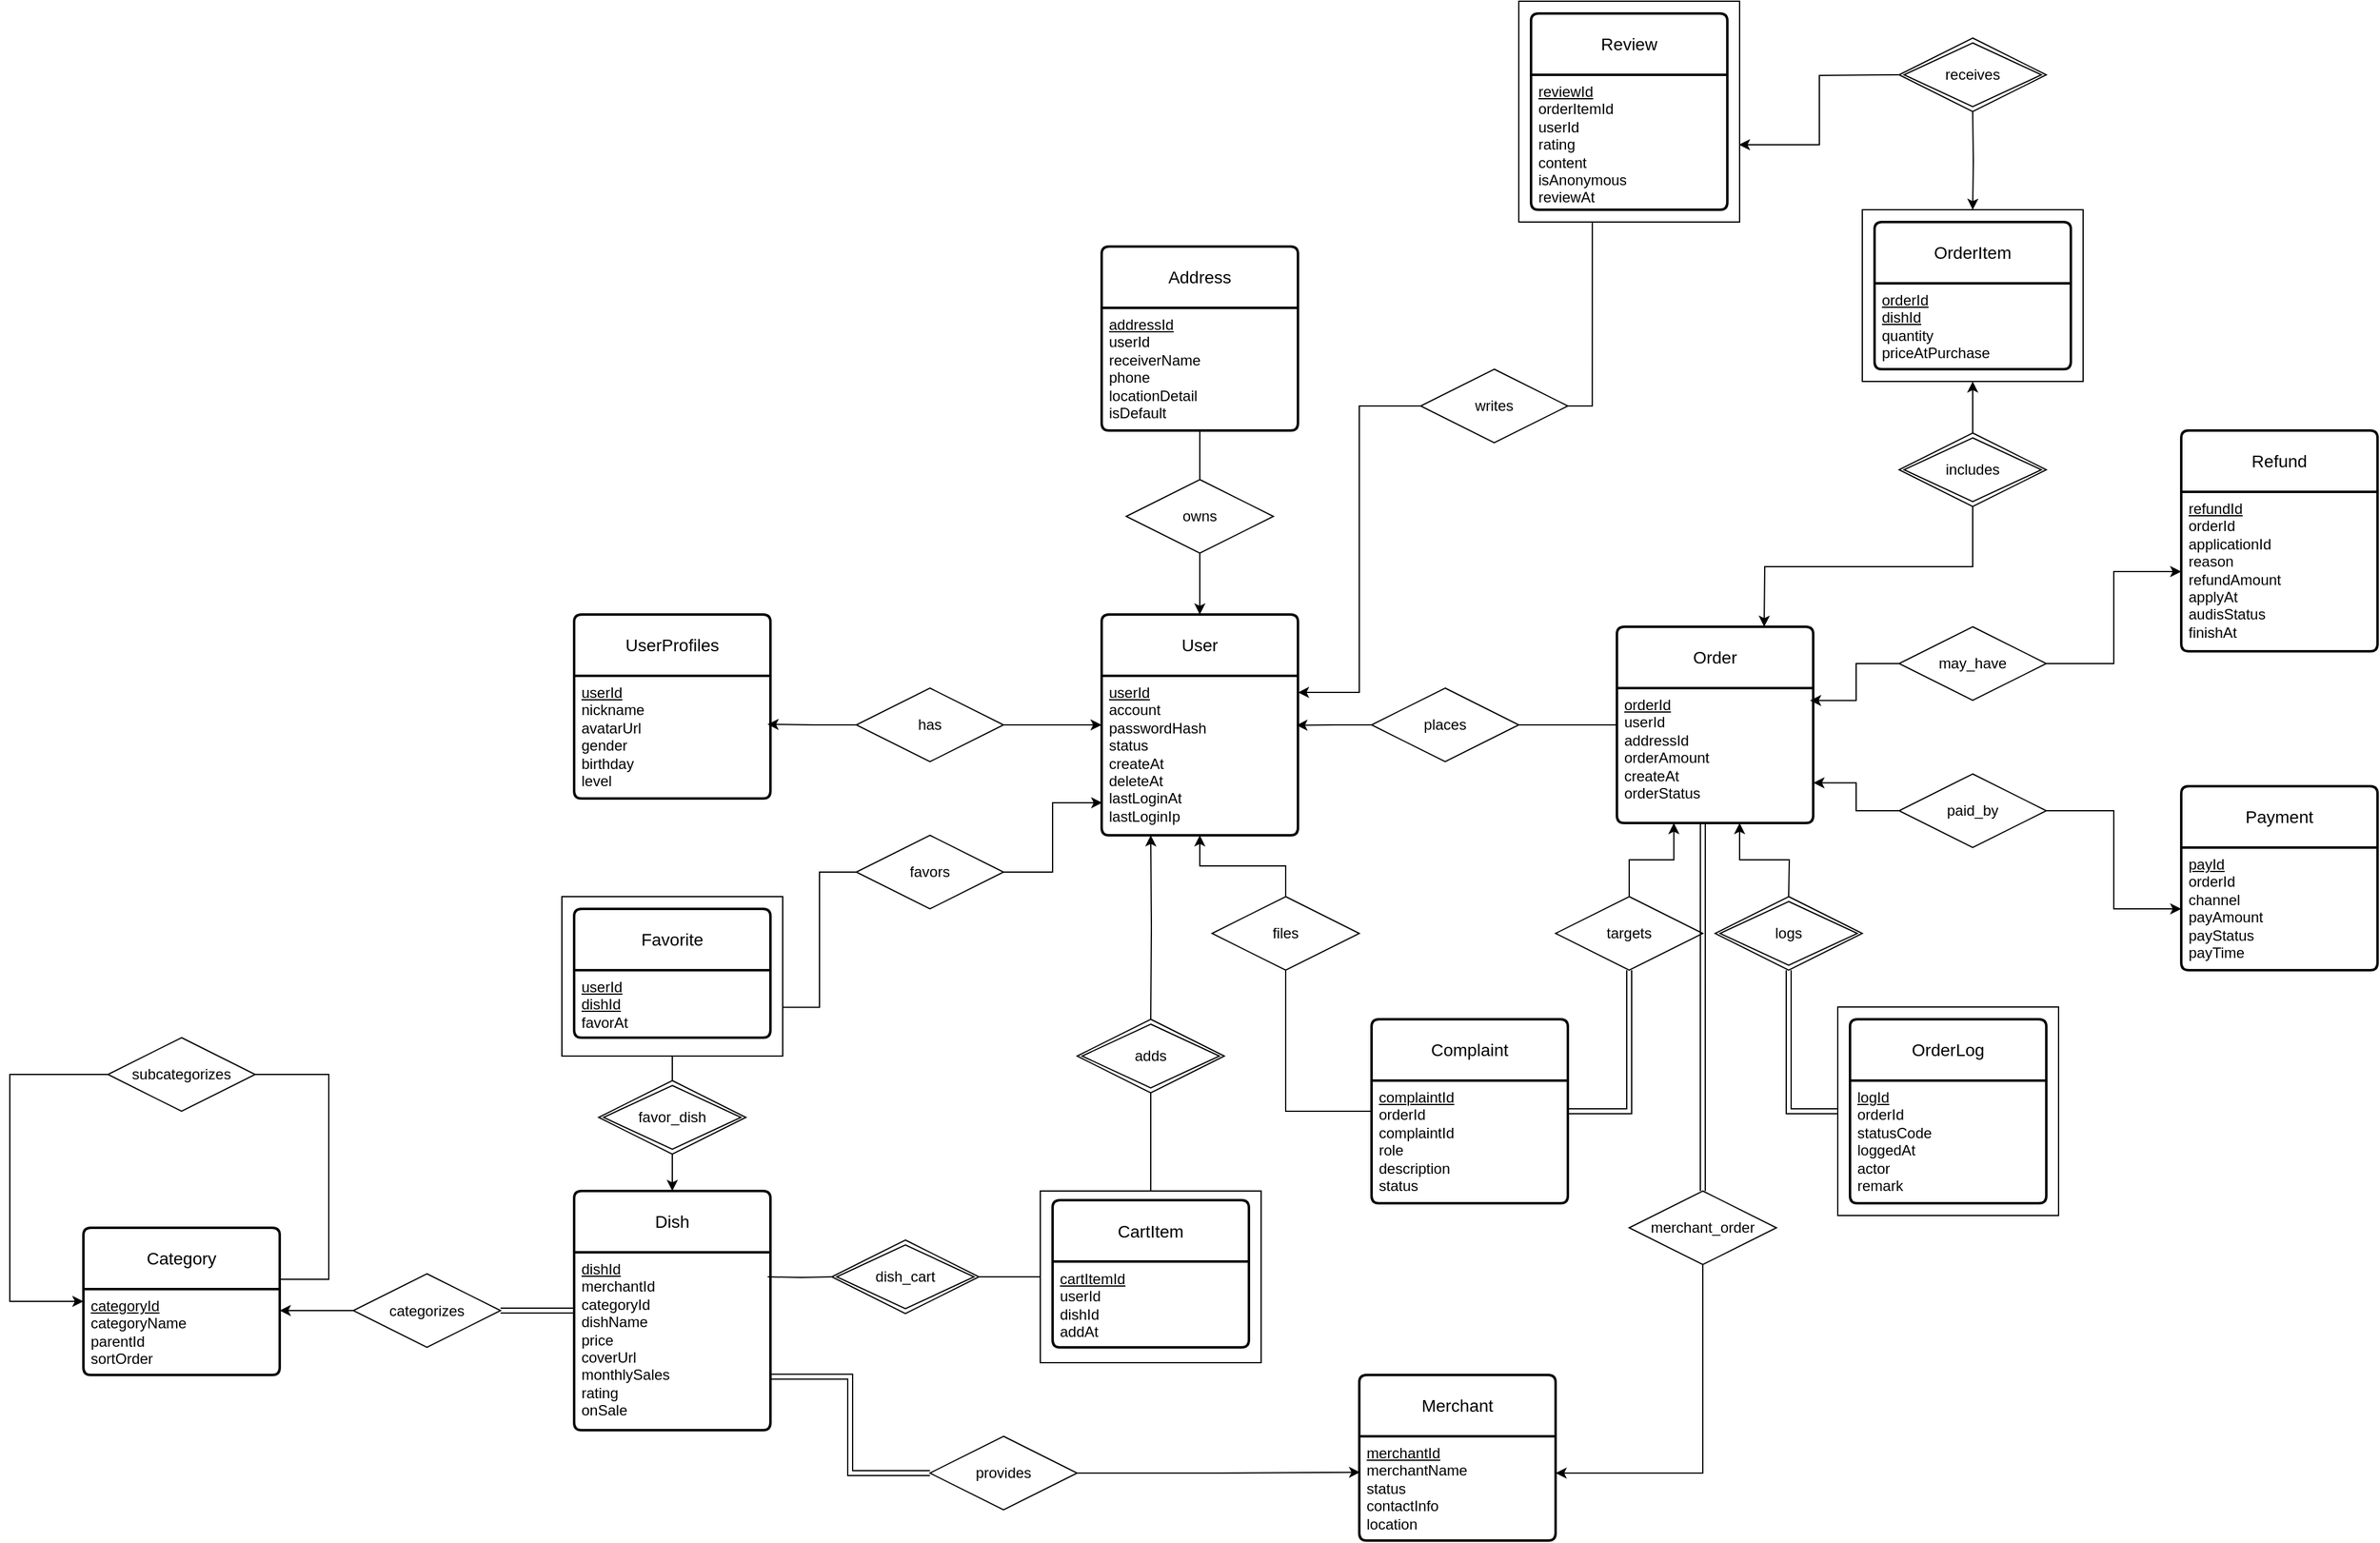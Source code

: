 <mxfile version="27.0.6">
  <diagram name="第 1 页" id="5JOIRXoUoZJOksVrDLwO">
    <mxGraphModel dx="3104" dy="1280" grid="1" gridSize="10" guides="1" tooltips="1" connect="1" arrows="1" fold="1" page="0" pageScale="1" pageWidth="827" pageHeight="1169" math="0" shadow="0">
      <root>
        <mxCell id="0" />
        <mxCell id="1" parent="0" />
        <mxCell id="tz-ymDiK2UQEO57E_Tiu-149" value="" style="rounded=0;whiteSpace=wrap;html=1;" vertex="1" parent="1">
          <mxGeometry x="280" y="330" width="180" height="180" as="geometry" />
        </mxCell>
        <mxCell id="tz-ymDiK2UQEO57E_Tiu-147" value="" style="rounded=0;whiteSpace=wrap;html=1;" vertex="1" parent="1">
          <mxGeometry x="540" y="1150" width="180" height="170" as="geometry" />
        </mxCell>
        <mxCell id="tz-ymDiK2UQEO57E_Tiu-143" value="" style="rounded=0;whiteSpace=wrap;html=1;" vertex="1" parent="1">
          <mxGeometry x="-110" y="1300" width="180" height="140" as="geometry" />
        </mxCell>
        <mxCell id="tz-ymDiK2UQEO57E_Tiu-141" value="" style="rounded=0;whiteSpace=wrap;html=1;" vertex="1" parent="1">
          <mxGeometry x="-500" y="1060" width="180" height="130" as="geometry" />
        </mxCell>
        <mxCell id="tz-ymDiK2UQEO57E_Tiu-100" value="" style="rounded=0;whiteSpace=wrap;html=1;" vertex="1" parent="1">
          <mxGeometry x="560" y="500" width="180" height="140" as="geometry" />
        </mxCell>
        <mxCell id="tz-ymDiK2UQEO57E_Tiu-1" value="User" style="swimlane;childLayout=stackLayout;horizontal=1;startSize=50;horizontalStack=0;rounded=1;fontSize=14;fontStyle=0;strokeWidth=2;resizeParent=0;resizeLast=1;shadow=0;dashed=0;align=center;arcSize=4;whiteSpace=wrap;html=1;" vertex="1" parent="1">
          <mxGeometry x="-60" y="830" width="160" height="180" as="geometry" />
        </mxCell>
        <mxCell id="tz-ymDiK2UQEO57E_Tiu-2" value="&lt;u&gt;userId&lt;/u&gt;&lt;div&gt;account&lt;/div&gt;&lt;div&gt;passwordHash&lt;/div&gt;&lt;div&gt;status&lt;/div&gt;&lt;div&gt;createAt&lt;/div&gt;&lt;div&gt;deleteAt&lt;/div&gt;&lt;div&gt;lastLoginAt&lt;/div&gt;&lt;div&gt;lastLoginIp&lt;/div&gt;" style="align=left;strokeColor=none;fillColor=none;spacingLeft=4;spacingRight=4;fontSize=12;verticalAlign=top;resizable=0;rotatable=0;part=1;html=1;whiteSpace=wrap;" vertex="1" parent="tz-ymDiK2UQEO57E_Tiu-1">
          <mxGeometry y="50" width="160" height="130" as="geometry" />
        </mxCell>
        <mxCell id="tz-ymDiK2UQEO57E_Tiu-12" value="UserProfiles" style="swimlane;childLayout=stackLayout;horizontal=1;startSize=50;horizontalStack=0;rounded=1;fontSize=14;fontStyle=0;strokeWidth=2;resizeParent=0;resizeLast=1;shadow=0;dashed=0;align=center;arcSize=4;whiteSpace=wrap;html=1;" vertex="1" parent="1">
          <mxGeometry x="-490" y="830" width="160" height="150" as="geometry" />
        </mxCell>
        <mxCell id="tz-ymDiK2UQEO57E_Tiu-13" value="&lt;u&gt;userId&lt;/u&gt;&lt;div&gt;nickname&lt;/div&gt;&lt;div&gt;avatarUrl&lt;/div&gt;&lt;div&gt;gender&lt;/div&gt;&lt;div&gt;birthday&lt;/div&gt;&lt;div&gt;level&lt;/div&gt;" style="align=left;strokeColor=none;fillColor=none;spacingLeft=4;spacingRight=4;fontSize=12;verticalAlign=top;resizable=0;rotatable=0;part=1;html=1;whiteSpace=wrap;" vertex="1" parent="tz-ymDiK2UQEO57E_Tiu-12">
          <mxGeometry y="50" width="160" height="100" as="geometry" />
        </mxCell>
        <mxCell id="tz-ymDiK2UQEO57E_Tiu-56" style="edgeStyle=orthogonalEdgeStyle;rounded=0;orthogonalLoop=1;jettySize=auto;html=1;exitX=1;exitY=0.5;exitDx=0;exitDy=0;entryX=0;entryY=0.5;entryDx=0;entryDy=0;" edge="1" parent="1" source="tz-ymDiK2UQEO57E_Tiu-14" target="tz-ymDiK2UQEO57E_Tiu-1">
          <mxGeometry relative="1" as="geometry" />
        </mxCell>
        <mxCell id="tz-ymDiK2UQEO57E_Tiu-14" value="has" style="shape=rhombus;perimeter=rhombusPerimeter;whiteSpace=wrap;html=1;align=center;" vertex="1" parent="1">
          <mxGeometry x="-260" y="890" width="120" height="60" as="geometry" />
        </mxCell>
        <mxCell id="tz-ymDiK2UQEO57E_Tiu-16" value="Address" style="swimlane;childLayout=stackLayout;horizontal=1;startSize=50;horizontalStack=0;rounded=1;fontSize=14;fontStyle=0;strokeWidth=2;resizeParent=0;resizeLast=1;shadow=0;dashed=0;align=center;arcSize=4;whiteSpace=wrap;html=1;" vertex="1" parent="1">
          <mxGeometry x="-60" y="530" width="160" height="150" as="geometry" />
        </mxCell>
        <mxCell id="tz-ymDiK2UQEO57E_Tiu-17" value="&lt;u&gt;addressId&lt;/u&gt;&lt;div&gt;userId&lt;/div&gt;&lt;div&gt;receiverName&lt;/div&gt;&lt;div&gt;phone&lt;/div&gt;&lt;div&gt;locationDetail&lt;/div&gt;&lt;div&gt;isDefault&lt;/div&gt;" style="align=left;strokeColor=none;fillColor=none;spacingLeft=4;spacingRight=4;fontSize=12;verticalAlign=top;resizable=0;rotatable=0;part=1;html=1;whiteSpace=wrap;" vertex="1" parent="tz-ymDiK2UQEO57E_Tiu-16">
          <mxGeometry y="50" width="160" height="100" as="geometry" />
        </mxCell>
        <mxCell id="tz-ymDiK2UQEO57E_Tiu-18" value="Merchant" style="swimlane;childLayout=stackLayout;horizontal=1;startSize=50;horizontalStack=0;rounded=1;fontSize=14;fontStyle=0;strokeWidth=2;resizeParent=0;resizeLast=1;shadow=0;dashed=0;align=center;arcSize=4;whiteSpace=wrap;html=1;" vertex="1" parent="1">
          <mxGeometry x="150" y="1450" width="160" height="135" as="geometry" />
        </mxCell>
        <mxCell id="tz-ymDiK2UQEO57E_Tiu-19" value="&lt;u&gt;merchantId&lt;/u&gt;&lt;div&gt;merchantName&lt;/div&gt;&lt;div&gt;status&lt;/div&gt;&lt;div&gt;contactInfo&lt;/div&gt;&lt;div&gt;location&lt;/div&gt;" style="align=left;strokeColor=none;fillColor=none;spacingLeft=4;spacingRight=4;fontSize=12;verticalAlign=top;resizable=0;rotatable=0;part=1;html=1;whiteSpace=wrap;" vertex="1" parent="tz-ymDiK2UQEO57E_Tiu-18">
          <mxGeometry y="50" width="160" height="85" as="geometry" />
        </mxCell>
        <mxCell id="tz-ymDiK2UQEO57E_Tiu-26" value="Category" style="swimlane;childLayout=stackLayout;horizontal=1;startSize=50;horizontalStack=0;rounded=1;fontSize=14;fontStyle=0;strokeWidth=2;resizeParent=0;resizeLast=1;shadow=0;dashed=0;align=center;arcSize=4;whiteSpace=wrap;html=1;" vertex="1" parent="1">
          <mxGeometry x="-890" y="1330" width="160" height="120" as="geometry" />
        </mxCell>
        <mxCell id="tz-ymDiK2UQEO57E_Tiu-27" value="&lt;u&gt;categoryId&lt;/u&gt;&lt;div&gt;categoryName&lt;/div&gt;&lt;div&gt;parentId&lt;/div&gt;&lt;div&gt;sortOrder&lt;/div&gt;" style="align=left;strokeColor=none;fillColor=none;spacingLeft=4;spacingRight=4;fontSize=12;verticalAlign=top;resizable=0;rotatable=0;part=1;html=1;whiteSpace=wrap;" vertex="1" parent="tz-ymDiK2UQEO57E_Tiu-26">
          <mxGeometry y="50" width="160" height="70" as="geometry" />
        </mxCell>
        <mxCell id="tz-ymDiK2UQEO57E_Tiu-28" value="Dish" style="swimlane;childLayout=stackLayout;horizontal=1;startSize=50;horizontalStack=0;rounded=1;fontSize=14;fontStyle=0;strokeWidth=2;resizeParent=0;resizeLast=1;shadow=0;dashed=0;align=center;arcSize=4;whiteSpace=wrap;html=1;" vertex="1" parent="1">
          <mxGeometry x="-490" y="1300" width="160" height="195" as="geometry" />
        </mxCell>
        <mxCell id="tz-ymDiK2UQEO57E_Tiu-29" value="&lt;u&gt;dishId&lt;/u&gt;&lt;div&gt;merchantId&lt;/div&gt;&lt;div&gt;categoryId&lt;/div&gt;&lt;div&gt;dishName&lt;/div&gt;&lt;div&gt;price&lt;/div&gt;&lt;div&gt;coverUrl&lt;/div&gt;&lt;div&gt;monthlySales&lt;/div&gt;&lt;div&gt;rating&lt;/div&gt;&lt;div&gt;onSale&lt;/div&gt;" style="align=left;strokeColor=none;fillColor=none;spacingLeft=4;spacingRight=4;fontSize=12;verticalAlign=top;resizable=0;rotatable=0;part=1;html=1;whiteSpace=wrap;" vertex="1" parent="tz-ymDiK2UQEO57E_Tiu-28">
          <mxGeometry y="50" width="160" height="145" as="geometry" />
        </mxCell>
        <mxCell id="tz-ymDiK2UQEO57E_Tiu-32" value="Favorite" style="swimlane;childLayout=stackLayout;horizontal=1;startSize=50;horizontalStack=0;rounded=1;fontSize=14;fontStyle=0;strokeWidth=2;resizeParent=0;resizeLast=1;shadow=0;dashed=0;align=center;arcSize=4;whiteSpace=wrap;html=1;" vertex="1" parent="1">
          <mxGeometry x="-490" y="1070" width="160" height="105" as="geometry" />
        </mxCell>
        <mxCell id="tz-ymDiK2UQEO57E_Tiu-33" value="&lt;u&gt;userId&lt;/u&gt;&lt;div&gt;&lt;u&gt;dishId&lt;/u&gt;&lt;/div&gt;&lt;div&gt;favorAt&lt;/div&gt;" style="align=left;strokeColor=none;fillColor=none;spacingLeft=4;spacingRight=4;fontSize=12;verticalAlign=top;resizable=0;rotatable=0;part=1;html=1;whiteSpace=wrap;" vertex="1" parent="tz-ymDiK2UQEO57E_Tiu-32">
          <mxGeometry y="50" width="160" height="55" as="geometry" />
        </mxCell>
        <mxCell id="tz-ymDiK2UQEO57E_Tiu-34" value="CartItem" style="swimlane;childLayout=stackLayout;horizontal=1;startSize=50;horizontalStack=0;rounded=1;fontSize=14;fontStyle=0;strokeWidth=2;resizeParent=0;resizeLast=1;shadow=0;dashed=0;align=center;arcSize=4;whiteSpace=wrap;html=1;" vertex="1" parent="1">
          <mxGeometry x="-100" y="1307.5" width="160" height="120" as="geometry" />
        </mxCell>
        <mxCell id="tz-ymDiK2UQEO57E_Tiu-35" value="&lt;u&gt;cartItemId&lt;/u&gt;&lt;div&gt;userId&lt;/div&gt;&lt;div&gt;dishId&lt;/div&gt;&lt;div&gt;addAt&lt;/div&gt;" style="align=left;strokeColor=none;fillColor=none;spacingLeft=4;spacingRight=4;fontSize=12;verticalAlign=top;resizable=0;rotatable=0;part=1;html=1;whiteSpace=wrap;" vertex="1" parent="tz-ymDiK2UQEO57E_Tiu-34">
          <mxGeometry y="50" width="160" height="70" as="geometry" />
        </mxCell>
        <mxCell id="tz-ymDiK2UQEO57E_Tiu-36" value="Order" style="swimlane;childLayout=stackLayout;horizontal=1;startSize=50;horizontalStack=0;rounded=1;fontSize=14;fontStyle=0;strokeWidth=2;resizeParent=0;resizeLast=1;shadow=0;dashed=0;align=center;arcSize=4;whiteSpace=wrap;html=1;" vertex="1" parent="1">
          <mxGeometry x="360" y="840" width="160" height="160" as="geometry" />
        </mxCell>
        <mxCell id="tz-ymDiK2UQEO57E_Tiu-37" value="&lt;div&gt;&lt;u&gt;orderId&lt;/u&gt;&lt;/div&gt;userId&lt;div&gt;addressId&lt;/div&gt;&lt;div&gt;orderAmount&lt;/div&gt;&lt;div&gt;createAt&lt;/div&gt;&lt;div&gt;orderStatus&lt;/div&gt;" style="align=left;strokeColor=none;fillColor=none;spacingLeft=4;spacingRight=4;fontSize=12;verticalAlign=top;resizable=0;rotatable=0;part=1;html=1;whiteSpace=wrap;" vertex="1" parent="tz-ymDiK2UQEO57E_Tiu-36">
          <mxGeometry y="50" width="160" height="110" as="geometry" />
        </mxCell>
        <mxCell id="tz-ymDiK2UQEO57E_Tiu-38" value="OrderItem" style="swimlane;childLayout=stackLayout;horizontal=1;startSize=50;horizontalStack=0;rounded=1;fontSize=14;fontStyle=0;strokeWidth=2;resizeParent=0;resizeLast=1;shadow=0;align=center;arcSize=4;whiteSpace=wrap;html=1;" vertex="1" parent="1">
          <mxGeometry x="570" y="510" width="160" height="120" as="geometry" />
        </mxCell>
        <mxCell id="tz-ymDiK2UQEO57E_Tiu-39" value="&lt;div&gt;&lt;u&gt;orderId&lt;/u&gt;&lt;/div&gt;&lt;div&gt;&lt;u&gt;dishId&lt;/u&gt;&lt;/div&gt;&lt;div&gt;quantity&lt;/div&gt;&lt;div&gt;priceAtPurchase&lt;/div&gt;" style="align=left;strokeColor=none;fillColor=none;spacingLeft=4;spacingRight=4;fontSize=12;verticalAlign=top;resizable=0;rotatable=0;part=1;html=1;whiteSpace=wrap;" vertex="1" parent="tz-ymDiK2UQEO57E_Tiu-38">
          <mxGeometry y="50" width="160" height="70" as="geometry" />
        </mxCell>
        <mxCell id="tz-ymDiK2UQEO57E_Tiu-40" value="OrderLog" style="swimlane;childLayout=stackLayout;horizontal=1;startSize=50;horizontalStack=0;rounded=1;fontSize=14;fontStyle=0;strokeWidth=2;resizeParent=0;resizeLast=1;shadow=0;dashed=0;align=center;arcSize=4;whiteSpace=wrap;html=1;" vertex="1" parent="1">
          <mxGeometry x="550" y="1160" width="160" height="150" as="geometry" />
        </mxCell>
        <mxCell id="tz-ymDiK2UQEO57E_Tiu-41" value="&lt;u&gt;logId&lt;/u&gt;&lt;div&gt;orderId&lt;/div&gt;&lt;div&gt;statusCode&lt;/div&gt;&lt;div&gt;loggedAt&lt;/div&gt;&lt;div&gt;actor&lt;/div&gt;&lt;div&gt;remark&lt;/div&gt;" style="align=left;strokeColor=none;fillColor=none;spacingLeft=4;spacingRight=4;fontSize=12;verticalAlign=top;resizable=0;rotatable=0;part=1;html=1;whiteSpace=wrap;" vertex="1" parent="tz-ymDiK2UQEO57E_Tiu-40">
          <mxGeometry y="50" width="160" height="100" as="geometry" />
        </mxCell>
        <mxCell id="tz-ymDiK2UQEO57E_Tiu-42" value="Payment" style="swimlane;childLayout=stackLayout;horizontal=1;startSize=50;horizontalStack=0;rounded=1;fontSize=14;fontStyle=0;strokeWidth=2;resizeParent=0;resizeLast=1;shadow=0;dashed=0;align=center;arcSize=4;whiteSpace=wrap;html=1;" vertex="1" parent="1">
          <mxGeometry x="820" y="970" width="160" height="150" as="geometry" />
        </mxCell>
        <mxCell id="tz-ymDiK2UQEO57E_Tiu-43" value="&lt;u&gt;payId&lt;/u&gt;&lt;div&gt;orderId&lt;/div&gt;&lt;div&gt;channel&lt;/div&gt;&lt;div&gt;payAmount&lt;/div&gt;&lt;div&gt;payStatus&lt;/div&gt;&lt;div&gt;payTime&lt;/div&gt;" style="align=left;strokeColor=none;fillColor=none;spacingLeft=4;spacingRight=4;fontSize=12;verticalAlign=top;resizable=0;rotatable=0;part=1;html=1;whiteSpace=wrap;" vertex="1" parent="tz-ymDiK2UQEO57E_Tiu-42">
          <mxGeometry y="50" width="160" height="100" as="geometry" />
        </mxCell>
        <mxCell id="tz-ymDiK2UQEO57E_Tiu-44" value="Refund" style="swimlane;childLayout=stackLayout;horizontal=1;startSize=50;horizontalStack=0;rounded=1;fontSize=14;fontStyle=0;strokeWidth=2;resizeParent=0;resizeLast=1;shadow=0;dashed=0;align=center;arcSize=4;whiteSpace=wrap;html=1;" vertex="1" parent="1">
          <mxGeometry x="820" y="680" width="160" height="180" as="geometry" />
        </mxCell>
        <mxCell id="tz-ymDiK2UQEO57E_Tiu-45" value="&lt;u&gt;refundId&lt;/u&gt;&lt;div&gt;orderId&lt;/div&gt;&lt;div&gt;applicationId&lt;/div&gt;&lt;div&gt;reason&lt;/div&gt;&lt;div&gt;refundAmount&lt;/div&gt;&lt;div&gt;applyAt&lt;/div&gt;&lt;div&gt;audisStatus&lt;/div&gt;&lt;div&gt;finishAt&lt;/div&gt;&lt;div&gt;&lt;u&gt;&lt;br&gt;&lt;/u&gt;&lt;/div&gt;" style="align=left;strokeColor=none;fillColor=none;spacingLeft=4;spacingRight=4;fontSize=12;verticalAlign=top;resizable=0;rotatable=0;part=1;html=1;whiteSpace=wrap;" vertex="1" parent="tz-ymDiK2UQEO57E_Tiu-44">
          <mxGeometry y="50" width="160" height="130" as="geometry" />
        </mxCell>
        <mxCell id="tz-ymDiK2UQEO57E_Tiu-46" value="Review" style="swimlane;childLayout=stackLayout;horizontal=1;startSize=50;horizontalStack=0;rounded=1;fontSize=14;fontStyle=0;strokeWidth=2;resizeParent=0;resizeLast=1;shadow=0;dashed=0;align=center;arcSize=4;whiteSpace=wrap;html=1;" vertex="1" parent="1">
          <mxGeometry x="290" y="340" width="160" height="160" as="geometry" />
        </mxCell>
        <mxCell id="tz-ymDiK2UQEO57E_Tiu-47" value="&lt;div&gt;&lt;u&gt;reviewId&lt;/u&gt;&lt;/div&gt;&lt;div&gt;orderItemId&lt;/div&gt;&lt;div&gt;userId&lt;/div&gt;&lt;div&gt;rating&lt;/div&gt;&lt;div&gt;content&lt;/div&gt;&lt;div&gt;isAnonymous&lt;/div&gt;&lt;div&gt;reviewAt&lt;/div&gt;" style="align=left;strokeColor=none;fillColor=none;spacingLeft=4;spacingRight=4;fontSize=12;verticalAlign=top;resizable=0;rotatable=0;part=1;html=1;whiteSpace=wrap;" vertex="1" parent="tz-ymDiK2UQEO57E_Tiu-46">
          <mxGeometry y="50" width="160" height="110" as="geometry" />
        </mxCell>
        <mxCell id="tz-ymDiK2UQEO57E_Tiu-48" value="Complaint" style="swimlane;childLayout=stackLayout;horizontal=1;startSize=50;horizontalStack=0;rounded=1;fontSize=14;fontStyle=0;strokeWidth=2;resizeParent=0;resizeLast=1;shadow=0;dashed=0;align=center;arcSize=4;whiteSpace=wrap;html=1;" vertex="1" parent="1">
          <mxGeometry x="160" y="1160" width="160" height="150" as="geometry" />
        </mxCell>
        <mxCell id="tz-ymDiK2UQEO57E_Tiu-49" value="&lt;div&gt;&lt;u&gt;complaintId&lt;/u&gt;&lt;/div&gt;&lt;div&gt;orderId&lt;/div&gt;&lt;div&gt;complaintId&lt;/div&gt;&lt;div&gt;role&lt;/div&gt;&lt;div&gt;description&lt;/div&gt;&lt;div&gt;status&lt;/div&gt;" style="align=left;strokeColor=none;fillColor=none;spacingLeft=4;spacingRight=4;fontSize=12;verticalAlign=top;resizable=0;rotatable=0;part=1;html=1;whiteSpace=wrap;" vertex="1" parent="tz-ymDiK2UQEO57E_Tiu-48">
          <mxGeometry y="50" width="160" height="100" as="geometry" />
        </mxCell>
        <mxCell id="tz-ymDiK2UQEO57E_Tiu-57" style="edgeStyle=orthogonalEdgeStyle;rounded=0;orthogonalLoop=1;jettySize=auto;html=1;exitX=0;exitY=0.5;exitDx=0;exitDy=0;entryX=0.985;entryY=0.395;entryDx=0;entryDy=0;entryPerimeter=0;" edge="1" parent="1" source="tz-ymDiK2UQEO57E_Tiu-14" target="tz-ymDiK2UQEO57E_Tiu-13">
          <mxGeometry relative="1" as="geometry" />
        </mxCell>
        <mxCell id="tz-ymDiK2UQEO57E_Tiu-59" style="edgeStyle=orthogonalEdgeStyle;rounded=0;orthogonalLoop=1;jettySize=auto;html=1;entryX=0.5;entryY=1;entryDx=0;entryDy=0;endArrow=none;startFill=0;" edge="1" parent="1" source="tz-ymDiK2UQEO57E_Tiu-58" target="tz-ymDiK2UQEO57E_Tiu-16">
          <mxGeometry relative="1" as="geometry" />
        </mxCell>
        <mxCell id="tz-ymDiK2UQEO57E_Tiu-60" style="edgeStyle=orthogonalEdgeStyle;rounded=0;orthogonalLoop=1;jettySize=auto;html=1;entryX=0.5;entryY=0;entryDx=0;entryDy=0;" edge="1" parent="1" source="tz-ymDiK2UQEO57E_Tiu-58" target="tz-ymDiK2UQEO57E_Tiu-1">
          <mxGeometry relative="1" as="geometry" />
        </mxCell>
        <mxCell id="tz-ymDiK2UQEO57E_Tiu-58" value="owns" style="shape=rhombus;perimeter=rhombusPerimeter;whiteSpace=wrap;html=1;align=center;" vertex="1" parent="1">
          <mxGeometry x="-40" y="720" width="120" height="60" as="geometry" />
        </mxCell>
        <mxCell id="tz-ymDiK2UQEO57E_Tiu-66" style="edgeStyle=orthogonalEdgeStyle;rounded=0;orthogonalLoop=1;jettySize=auto;html=1;exitX=1;exitY=0.5;exitDx=0;exitDy=0;entryX=0;entryY=0.5;entryDx=0;entryDy=0;endArrow=none;startFill=0;" edge="1" parent="1" source="tz-ymDiK2UQEO57E_Tiu-64" target="tz-ymDiK2UQEO57E_Tiu-36">
          <mxGeometry relative="1" as="geometry" />
        </mxCell>
        <mxCell id="tz-ymDiK2UQEO57E_Tiu-64" value="places" style="shape=rhombus;perimeter=rhombusPerimeter;whiteSpace=wrap;html=1;align=center;" vertex="1" parent="1">
          <mxGeometry x="160" y="890" width="120" height="60" as="geometry" />
        </mxCell>
        <mxCell id="tz-ymDiK2UQEO57E_Tiu-65" style="edgeStyle=orthogonalEdgeStyle;rounded=0;orthogonalLoop=1;jettySize=auto;html=1;entryX=0.992;entryY=0.31;entryDx=0;entryDy=0;entryPerimeter=0;" edge="1" parent="1" source="tz-ymDiK2UQEO57E_Tiu-64" target="tz-ymDiK2UQEO57E_Tiu-2">
          <mxGeometry relative="1" as="geometry" />
        </mxCell>
        <mxCell id="tz-ymDiK2UQEO57E_Tiu-72" style="edgeStyle=orthogonalEdgeStyle;rounded=0;orthogonalLoop=1;jettySize=auto;html=1;exitX=0.5;exitY=1;exitDx=0;exitDy=0;entryX=0;entryY=0.5;entryDx=0;entryDy=0;endArrow=none;startFill=0;" edge="1" parent="1" source="tz-ymDiK2UQEO57E_Tiu-67" target="tz-ymDiK2UQEO57E_Tiu-48">
          <mxGeometry relative="1" as="geometry" />
        </mxCell>
        <mxCell id="tz-ymDiK2UQEO57E_Tiu-74" style="edgeStyle=orthogonalEdgeStyle;rounded=0;orthogonalLoop=1;jettySize=auto;html=1;exitX=0.5;exitY=0;exitDx=0;exitDy=0;entryX=0.5;entryY=1;entryDx=0;entryDy=0;" edge="1" parent="1" source="tz-ymDiK2UQEO57E_Tiu-67" target="tz-ymDiK2UQEO57E_Tiu-2">
          <mxGeometry relative="1" as="geometry" />
        </mxCell>
        <mxCell id="tz-ymDiK2UQEO57E_Tiu-67" value="files" style="shape=rhombus;perimeter=rhombusPerimeter;whiteSpace=wrap;html=1;align=center;" vertex="1" parent="1">
          <mxGeometry x="30" y="1060" width="120" height="60" as="geometry" />
        </mxCell>
        <mxCell id="tz-ymDiK2UQEO57E_Tiu-76" style="edgeStyle=orthogonalEdgeStyle;rounded=0;orthogonalLoop=1;jettySize=auto;html=1;entryX=1;entryY=0.25;entryDx=0;entryDy=0;endArrow=none;endFill=1;startFill=0;shape=link;" edge="1" parent="1" source="tz-ymDiK2UQEO57E_Tiu-68" target="tz-ymDiK2UQEO57E_Tiu-49">
          <mxGeometry relative="1" as="geometry" />
        </mxCell>
        <mxCell id="tz-ymDiK2UQEO57E_Tiu-68" value="targets" style="shape=rhombus;perimeter=rhombusPerimeter;whiteSpace=wrap;html=1;align=center;" vertex="1" parent="1">
          <mxGeometry x="310" y="1060" width="120" height="60" as="geometry" />
        </mxCell>
        <mxCell id="tz-ymDiK2UQEO57E_Tiu-84" style="edgeStyle=orthogonalEdgeStyle;rounded=0;orthogonalLoop=1;jettySize=auto;html=1;shape=link;exitX=0.5;exitY=1;exitDx=0;exitDy=0;entryX=0;entryY=0.5;entryDx=0;entryDy=0;" edge="1" parent="1" source="tz-ymDiK2UQEO57E_Tiu-146" target="tz-ymDiK2UQEO57E_Tiu-147">
          <mxGeometry relative="1" as="geometry">
            <mxPoint x="500" y="1120" as="sourcePoint" />
            <mxPoint x="540" y="1235" as="targetPoint" />
          </mxGeometry>
        </mxCell>
        <mxCell id="tz-ymDiK2UQEO57E_Tiu-82" style="edgeStyle=orthogonalEdgeStyle;rounded=0;orthogonalLoop=1;jettySize=auto;html=1;entryX=0.29;entryY=1;entryDx=0;entryDy=0;entryPerimeter=0;" edge="1" parent="1" source="tz-ymDiK2UQEO57E_Tiu-68" target="tz-ymDiK2UQEO57E_Tiu-37">
          <mxGeometry relative="1" as="geometry" />
        </mxCell>
        <mxCell id="tz-ymDiK2UQEO57E_Tiu-86" style="edgeStyle=orthogonalEdgeStyle;rounded=0;orthogonalLoop=1;jettySize=auto;html=1;entryX=0.625;entryY=1;entryDx=0;entryDy=0;entryPerimeter=0;" edge="1" parent="1" target="tz-ymDiK2UQEO57E_Tiu-37">
          <mxGeometry relative="1" as="geometry">
            <mxPoint x="500" y="1060" as="sourcePoint" />
          </mxGeometry>
        </mxCell>
        <mxCell id="tz-ymDiK2UQEO57E_Tiu-90" style="edgeStyle=orthogonalEdgeStyle;rounded=0;orthogonalLoop=1;jettySize=auto;html=1;exitX=1;exitY=0.5;exitDx=0;exitDy=0;" edge="1" parent="1" source="tz-ymDiK2UQEO57E_Tiu-87" target="tz-ymDiK2UQEO57E_Tiu-43">
          <mxGeometry relative="1" as="geometry" />
        </mxCell>
        <mxCell id="tz-ymDiK2UQEO57E_Tiu-87" value="paid_by" style="shape=rhombus;perimeter=rhombusPerimeter;whiteSpace=wrap;html=1;align=center;" vertex="1" parent="1">
          <mxGeometry x="590" y="960" width="120" height="60" as="geometry" />
        </mxCell>
        <mxCell id="tz-ymDiK2UQEO57E_Tiu-89" style="edgeStyle=orthogonalEdgeStyle;rounded=0;orthogonalLoop=1;jettySize=auto;html=1;entryX=1.001;entryY=0.702;entryDx=0;entryDy=0;entryPerimeter=0;" edge="1" parent="1" source="tz-ymDiK2UQEO57E_Tiu-87" target="tz-ymDiK2UQEO57E_Tiu-37">
          <mxGeometry relative="1" as="geometry" />
        </mxCell>
        <mxCell id="tz-ymDiK2UQEO57E_Tiu-93" style="edgeStyle=orthogonalEdgeStyle;rounded=0;orthogonalLoop=1;jettySize=auto;html=1;entryX=0;entryY=0.5;entryDx=0;entryDy=0;" edge="1" parent="1" source="tz-ymDiK2UQEO57E_Tiu-91" target="tz-ymDiK2UQEO57E_Tiu-45">
          <mxGeometry relative="1" as="geometry" />
        </mxCell>
        <mxCell id="tz-ymDiK2UQEO57E_Tiu-91" value="may_have" style="shape=rhombus;perimeter=rhombusPerimeter;whiteSpace=wrap;html=1;align=center;" vertex="1" parent="1">
          <mxGeometry x="590" y="840" width="120" height="60" as="geometry" />
        </mxCell>
        <mxCell id="tz-ymDiK2UQEO57E_Tiu-92" style="edgeStyle=orthogonalEdgeStyle;rounded=0;orthogonalLoop=1;jettySize=auto;html=1;entryX=0.984;entryY=0.092;entryDx=0;entryDy=0;entryPerimeter=0;" edge="1" parent="1" source="tz-ymDiK2UQEO57E_Tiu-91" target="tz-ymDiK2UQEO57E_Tiu-37">
          <mxGeometry relative="1" as="geometry" />
        </mxCell>
        <mxCell id="tz-ymDiK2UQEO57E_Tiu-101" style="edgeStyle=orthogonalEdgeStyle;rounded=0;orthogonalLoop=1;jettySize=auto;html=1;exitX=0.5;exitY=0;exitDx=0;exitDy=0;entryX=0.5;entryY=1;entryDx=0;entryDy=0;" edge="1" parent="1" source="tz-ymDiK2UQEO57E_Tiu-97" target="tz-ymDiK2UQEO57E_Tiu-100">
          <mxGeometry relative="1" as="geometry" />
        </mxCell>
        <mxCell id="tz-ymDiK2UQEO57E_Tiu-103" style="edgeStyle=orthogonalEdgeStyle;rounded=0;orthogonalLoop=1;jettySize=auto;html=1;entryX=0.5;entryY=0;entryDx=0;entryDy=0;exitX=0.5;exitY=1;exitDx=0;exitDy=0;" edge="1" parent="1" source="tz-ymDiK2UQEO57E_Tiu-97">
          <mxGeometry relative="1" as="geometry">
            <mxPoint x="690" y="742" as="sourcePoint" />
            <mxPoint x="480" y="840" as="targetPoint" />
          </mxGeometry>
        </mxCell>
        <mxCell id="tz-ymDiK2UQEO57E_Tiu-97" value="includes" style="shape=rhombus;double=1;perimeter=rhombusPerimeter;whiteSpace=wrap;html=1;align=center;" vertex="1" parent="1">
          <mxGeometry x="590" y="682" width="120" height="60" as="geometry" />
        </mxCell>
        <mxCell id="tz-ymDiK2UQEO57E_Tiu-106" style="edgeStyle=orthogonalEdgeStyle;rounded=0;orthogonalLoop=1;jettySize=auto;html=1;exitX=1;exitY=0.5;exitDx=0;exitDy=0;entryX=0.333;entryY=1;entryDx=0;entryDy=0;endArrow=none;startFill=0;entryPerimeter=0;" edge="1" parent="1" source="tz-ymDiK2UQEO57E_Tiu-104" target="tz-ymDiK2UQEO57E_Tiu-149">
          <mxGeometry relative="1" as="geometry">
            <Array as="points">
              <mxPoint x="340" y="660" />
            </Array>
          </mxGeometry>
        </mxCell>
        <mxCell id="tz-ymDiK2UQEO57E_Tiu-104" value="writes" style="shape=rhombus;perimeter=rhombusPerimeter;whiteSpace=wrap;html=1;align=center;" vertex="1" parent="1">
          <mxGeometry x="200" y="630" width="120" height="60" as="geometry" />
        </mxCell>
        <mxCell id="tz-ymDiK2UQEO57E_Tiu-105" style="edgeStyle=orthogonalEdgeStyle;rounded=0;orthogonalLoop=1;jettySize=auto;html=1;exitX=0;exitY=0.5;exitDx=0;exitDy=0;entryX=1;entryY=0.104;entryDx=0;entryDy=0;entryPerimeter=0;" edge="1" parent="1" source="tz-ymDiK2UQEO57E_Tiu-104" target="tz-ymDiK2UQEO57E_Tiu-2">
          <mxGeometry relative="1" as="geometry" />
        </mxCell>
        <mxCell id="tz-ymDiK2UQEO57E_Tiu-109" style="edgeStyle=orthogonalEdgeStyle;rounded=0;orthogonalLoop=1;jettySize=auto;html=1;exitX=0.5;exitY=1;exitDx=0;exitDy=0;entryX=0.5;entryY=0;entryDx=0;entryDy=0;" edge="1" parent="1" target="tz-ymDiK2UQEO57E_Tiu-100">
          <mxGeometry relative="1" as="geometry">
            <mxPoint x="650" y="420" as="sourcePoint" />
          </mxGeometry>
        </mxCell>
        <mxCell id="tz-ymDiK2UQEO57E_Tiu-110" style="edgeStyle=orthogonalEdgeStyle;rounded=0;orthogonalLoop=1;jettySize=auto;html=1;entryX=0.997;entryY=0.65;entryDx=0;entryDy=0;entryPerimeter=0;" edge="1" parent="1" target="tz-ymDiK2UQEO57E_Tiu-149">
          <mxGeometry relative="1" as="geometry">
            <mxPoint x="590" y="390" as="sourcePoint" />
          </mxGeometry>
        </mxCell>
        <mxCell id="tz-ymDiK2UQEO57E_Tiu-115" style="edgeStyle=orthogonalEdgeStyle;rounded=0;orthogonalLoop=1;jettySize=auto;html=1;entryX=0.997;entryY=0.694;entryDx=0;entryDy=0;endArrow=none;startFill=0;entryPerimeter=0;" edge="1" parent="1" source="tz-ymDiK2UQEO57E_Tiu-112" target="tz-ymDiK2UQEO57E_Tiu-141">
          <mxGeometry relative="1" as="geometry" />
        </mxCell>
        <mxCell id="tz-ymDiK2UQEO57E_Tiu-112" value="favors" style="shape=rhombus;perimeter=rhombusPerimeter;whiteSpace=wrap;html=1;align=center;" vertex="1" parent="1">
          <mxGeometry x="-260" y="1010" width="120" height="60" as="geometry" />
        </mxCell>
        <mxCell id="tz-ymDiK2UQEO57E_Tiu-113" style="edgeStyle=orthogonalEdgeStyle;rounded=0;orthogonalLoop=1;jettySize=auto;html=1;entryX=0.003;entryY=0.796;entryDx=0;entryDy=0;entryPerimeter=0;" edge="1" parent="1" source="tz-ymDiK2UQEO57E_Tiu-112" target="tz-ymDiK2UQEO57E_Tiu-2">
          <mxGeometry relative="1" as="geometry" />
        </mxCell>
        <mxCell id="tz-ymDiK2UQEO57E_Tiu-117" style="edgeStyle=orthogonalEdgeStyle;rounded=0;orthogonalLoop=1;jettySize=auto;html=1;exitX=0.5;exitY=1;exitDx=0;exitDy=0;entryX=0.5;entryY=0;entryDx=0;entryDy=0;" edge="1" parent="1" target="tz-ymDiK2UQEO57E_Tiu-28">
          <mxGeometry relative="1" as="geometry">
            <mxPoint x="-410.0" y="1270" as="sourcePoint" />
          </mxGeometry>
        </mxCell>
        <mxCell id="tz-ymDiK2UQEO57E_Tiu-118" style="edgeStyle=orthogonalEdgeStyle;rounded=0;orthogonalLoop=1;jettySize=auto;html=1;exitX=0.5;exitY=0;exitDx=0;exitDy=0;endArrow=none;startFill=0;" edge="1" parent="1">
          <mxGeometry relative="1" as="geometry">
            <mxPoint x="-410.0" y="1210" as="sourcePoint" />
            <mxPoint x="-410" y="1190" as="targetPoint" />
          </mxGeometry>
        </mxCell>
        <mxCell id="tz-ymDiK2UQEO57E_Tiu-121" style="edgeStyle=orthogonalEdgeStyle;rounded=0;orthogonalLoop=1;jettySize=auto;html=1;entryX=1;entryY=0.25;entryDx=0;entryDy=0;" edge="1" parent="1" source="tz-ymDiK2UQEO57E_Tiu-120" target="tz-ymDiK2UQEO57E_Tiu-27">
          <mxGeometry relative="1" as="geometry" />
        </mxCell>
        <mxCell id="tz-ymDiK2UQEO57E_Tiu-122" style="edgeStyle=orthogonalEdgeStyle;rounded=0;orthogonalLoop=1;jettySize=auto;html=1;entryX=0;entryY=0.5;entryDx=0;entryDy=0;shape=link;" edge="1" parent="1" source="tz-ymDiK2UQEO57E_Tiu-120" target="tz-ymDiK2UQEO57E_Tiu-28">
          <mxGeometry relative="1" as="geometry" />
        </mxCell>
        <mxCell id="tz-ymDiK2UQEO57E_Tiu-120" value="categorizes" style="shape=rhombus;perimeter=rhombusPerimeter;whiteSpace=wrap;html=1;align=center;" vertex="1" parent="1">
          <mxGeometry x="-670" y="1367.5" width="120" height="60" as="geometry" />
        </mxCell>
        <mxCell id="tz-ymDiK2UQEO57E_Tiu-124" style="edgeStyle=orthogonalEdgeStyle;rounded=0;orthogonalLoop=1;jettySize=auto;html=1;entryX=0;entryY=0.5;entryDx=0;entryDy=0;exitX=0;exitY=0.5;exitDx=0;exitDy=0;" edge="1" parent="1" source="tz-ymDiK2UQEO57E_Tiu-123" target="tz-ymDiK2UQEO57E_Tiu-26">
          <mxGeometry relative="1" as="geometry">
            <Array as="points">
              <mxPoint x="-950" y="1205" />
              <mxPoint x="-950" y="1390" />
            </Array>
          </mxGeometry>
        </mxCell>
        <mxCell id="tz-ymDiK2UQEO57E_Tiu-123" value="subcategorizes" style="shape=rhombus;perimeter=rhombusPerimeter;whiteSpace=wrap;html=1;align=center;" vertex="1" parent="1">
          <mxGeometry x="-870" y="1175" width="120" height="60" as="geometry" />
        </mxCell>
        <mxCell id="tz-ymDiK2UQEO57E_Tiu-125" style="edgeStyle=orthogonalEdgeStyle;rounded=0;orthogonalLoop=1;jettySize=auto;html=1;exitX=1;exitY=0.5;exitDx=0;exitDy=0;entryX=0.996;entryY=0.35;entryDx=0;entryDy=0;entryPerimeter=0;endArrow=none;startFill=0;" edge="1" parent="1" source="tz-ymDiK2UQEO57E_Tiu-123" target="tz-ymDiK2UQEO57E_Tiu-26">
          <mxGeometry relative="1" as="geometry">
            <Array as="points">
              <mxPoint x="-690" y="1205" />
              <mxPoint x="-690" y="1372" />
            </Array>
          </mxGeometry>
        </mxCell>
        <mxCell id="tz-ymDiK2UQEO57E_Tiu-126" value="provides" style="shape=rhombus;perimeter=rhombusPerimeter;whiteSpace=wrap;html=1;align=center;" vertex="1" parent="1">
          <mxGeometry x="-200" y="1500" width="120" height="60" as="geometry" />
        </mxCell>
        <mxCell id="tz-ymDiK2UQEO57E_Tiu-127" style="edgeStyle=orthogonalEdgeStyle;rounded=0;orthogonalLoop=1;jettySize=auto;html=1;entryX=0.004;entryY=0.345;entryDx=0;entryDy=0;entryPerimeter=0;" edge="1" parent="1" source="tz-ymDiK2UQEO57E_Tiu-126" target="tz-ymDiK2UQEO57E_Tiu-19">
          <mxGeometry relative="1" as="geometry" />
        </mxCell>
        <mxCell id="tz-ymDiK2UQEO57E_Tiu-128" style="edgeStyle=orthogonalEdgeStyle;rounded=0;orthogonalLoop=1;jettySize=auto;html=1;entryX=1;entryY=0.699;entryDx=0;entryDy=0;entryPerimeter=0;shape=link;" edge="1" parent="1" source="tz-ymDiK2UQEO57E_Tiu-126" target="tz-ymDiK2UQEO57E_Tiu-29">
          <mxGeometry relative="1" as="geometry" />
        </mxCell>
        <mxCell id="tz-ymDiK2UQEO57E_Tiu-130" value="merchant_order" style="shape=rhombus;perimeter=rhombusPerimeter;whiteSpace=wrap;html=1;align=center;" vertex="1" parent="1">
          <mxGeometry x="370" y="1300" width="120" height="60" as="geometry" />
        </mxCell>
        <mxCell id="tz-ymDiK2UQEO57E_Tiu-131" style="edgeStyle=orthogonalEdgeStyle;rounded=0;orthogonalLoop=1;jettySize=auto;html=1;entryX=1;entryY=0.353;entryDx=0;entryDy=0;entryPerimeter=0;exitX=0.5;exitY=1;exitDx=0;exitDy=0;" edge="1" parent="1" source="tz-ymDiK2UQEO57E_Tiu-130" target="tz-ymDiK2UQEO57E_Tiu-19">
          <mxGeometry relative="1" as="geometry" />
        </mxCell>
        <mxCell id="tz-ymDiK2UQEO57E_Tiu-133" style="edgeStyle=orthogonalEdgeStyle;rounded=0;orthogonalLoop=1;jettySize=auto;html=1;entryX=0.437;entryY=1.033;entryDx=0;entryDy=0;entryPerimeter=0;shape=link;exitX=0.5;exitY=0;exitDx=0;exitDy=0;exitPerimeter=0;" edge="1" parent="1" source="tz-ymDiK2UQEO57E_Tiu-130">
          <mxGeometry relative="1" as="geometry">
            <mxPoint x="430.143" y="1296.382" as="sourcePoint" />
            <mxPoint x="430.04" y="1000.0" as="targetPoint" />
          </mxGeometry>
        </mxCell>
        <mxCell id="tz-ymDiK2UQEO57E_Tiu-136" style="edgeStyle=orthogonalEdgeStyle;rounded=0;orthogonalLoop=1;jettySize=auto;html=1;entryX=0.25;entryY=1;entryDx=0;entryDy=0;" edge="1" parent="1" target="tz-ymDiK2UQEO57E_Tiu-2">
          <mxGeometry relative="1" as="geometry">
            <mxPoint x="-20" y="1160" as="sourcePoint" />
          </mxGeometry>
        </mxCell>
        <mxCell id="tz-ymDiK2UQEO57E_Tiu-137" style="edgeStyle=orthogonalEdgeStyle;rounded=0;orthogonalLoop=1;jettySize=auto;html=1;endArrow=none;startFill=0;" edge="1" parent="1">
          <mxGeometry relative="1" as="geometry">
            <mxPoint x="-20" y="1220" as="sourcePoint" />
            <mxPoint x="-20" y="1300" as="targetPoint" />
          </mxGeometry>
        </mxCell>
        <mxCell id="tz-ymDiK2UQEO57E_Tiu-138" style="edgeStyle=orthogonalEdgeStyle;rounded=0;orthogonalLoop=1;jettySize=auto;html=1;entryX=0.986;entryY=0.138;entryDx=0;entryDy=0;entryPerimeter=0;endArrow=none;startFill=0;" edge="1" parent="1" target="tz-ymDiK2UQEO57E_Tiu-29">
          <mxGeometry relative="1" as="geometry">
            <mxPoint x="-279.98" y="1370.01" as="sourcePoint" />
          </mxGeometry>
        </mxCell>
        <mxCell id="tz-ymDiK2UQEO57E_Tiu-140" style="edgeStyle=orthogonalEdgeStyle;rounded=0;orthogonalLoop=1;jettySize=auto;html=1;endArrow=none;startFill=0;" edge="1" parent="1">
          <mxGeometry relative="1" as="geometry">
            <mxPoint x="-160" y="1370" as="sourcePoint" />
            <mxPoint x="-110" y="1370" as="targetPoint" />
          </mxGeometry>
        </mxCell>
        <mxCell id="tz-ymDiK2UQEO57E_Tiu-142" value="favor_dish" style="shape=rhombus;double=1;perimeter=rhombusPerimeter;whiteSpace=wrap;html=1;align=center;" vertex="1" parent="1">
          <mxGeometry x="-470" y="1210" width="120" height="60" as="geometry" />
        </mxCell>
        <mxCell id="tz-ymDiK2UQEO57E_Tiu-144" value="dish_cart" style="shape=rhombus;double=1;perimeter=rhombusPerimeter;whiteSpace=wrap;html=1;align=center;" vertex="1" parent="1">
          <mxGeometry x="-280" y="1340" width="120" height="60" as="geometry" />
        </mxCell>
        <mxCell id="tz-ymDiK2UQEO57E_Tiu-145" value="adds" style="shape=rhombus;double=1;perimeter=rhombusPerimeter;whiteSpace=wrap;html=1;align=center;" vertex="1" parent="1">
          <mxGeometry x="-80" y="1160" width="120" height="60" as="geometry" />
        </mxCell>
        <mxCell id="tz-ymDiK2UQEO57E_Tiu-146" value="logs" style="shape=rhombus;double=1;perimeter=rhombusPerimeter;whiteSpace=wrap;html=1;align=center;" vertex="1" parent="1">
          <mxGeometry x="440" y="1060" width="120" height="60" as="geometry" />
        </mxCell>
        <mxCell id="tz-ymDiK2UQEO57E_Tiu-148" value="receives" style="shape=rhombus;double=1;perimeter=rhombusPerimeter;whiteSpace=wrap;html=1;align=center;" vertex="1" parent="1">
          <mxGeometry x="590" y="360" width="120" height="60" as="geometry" />
        </mxCell>
      </root>
    </mxGraphModel>
  </diagram>
</mxfile>
